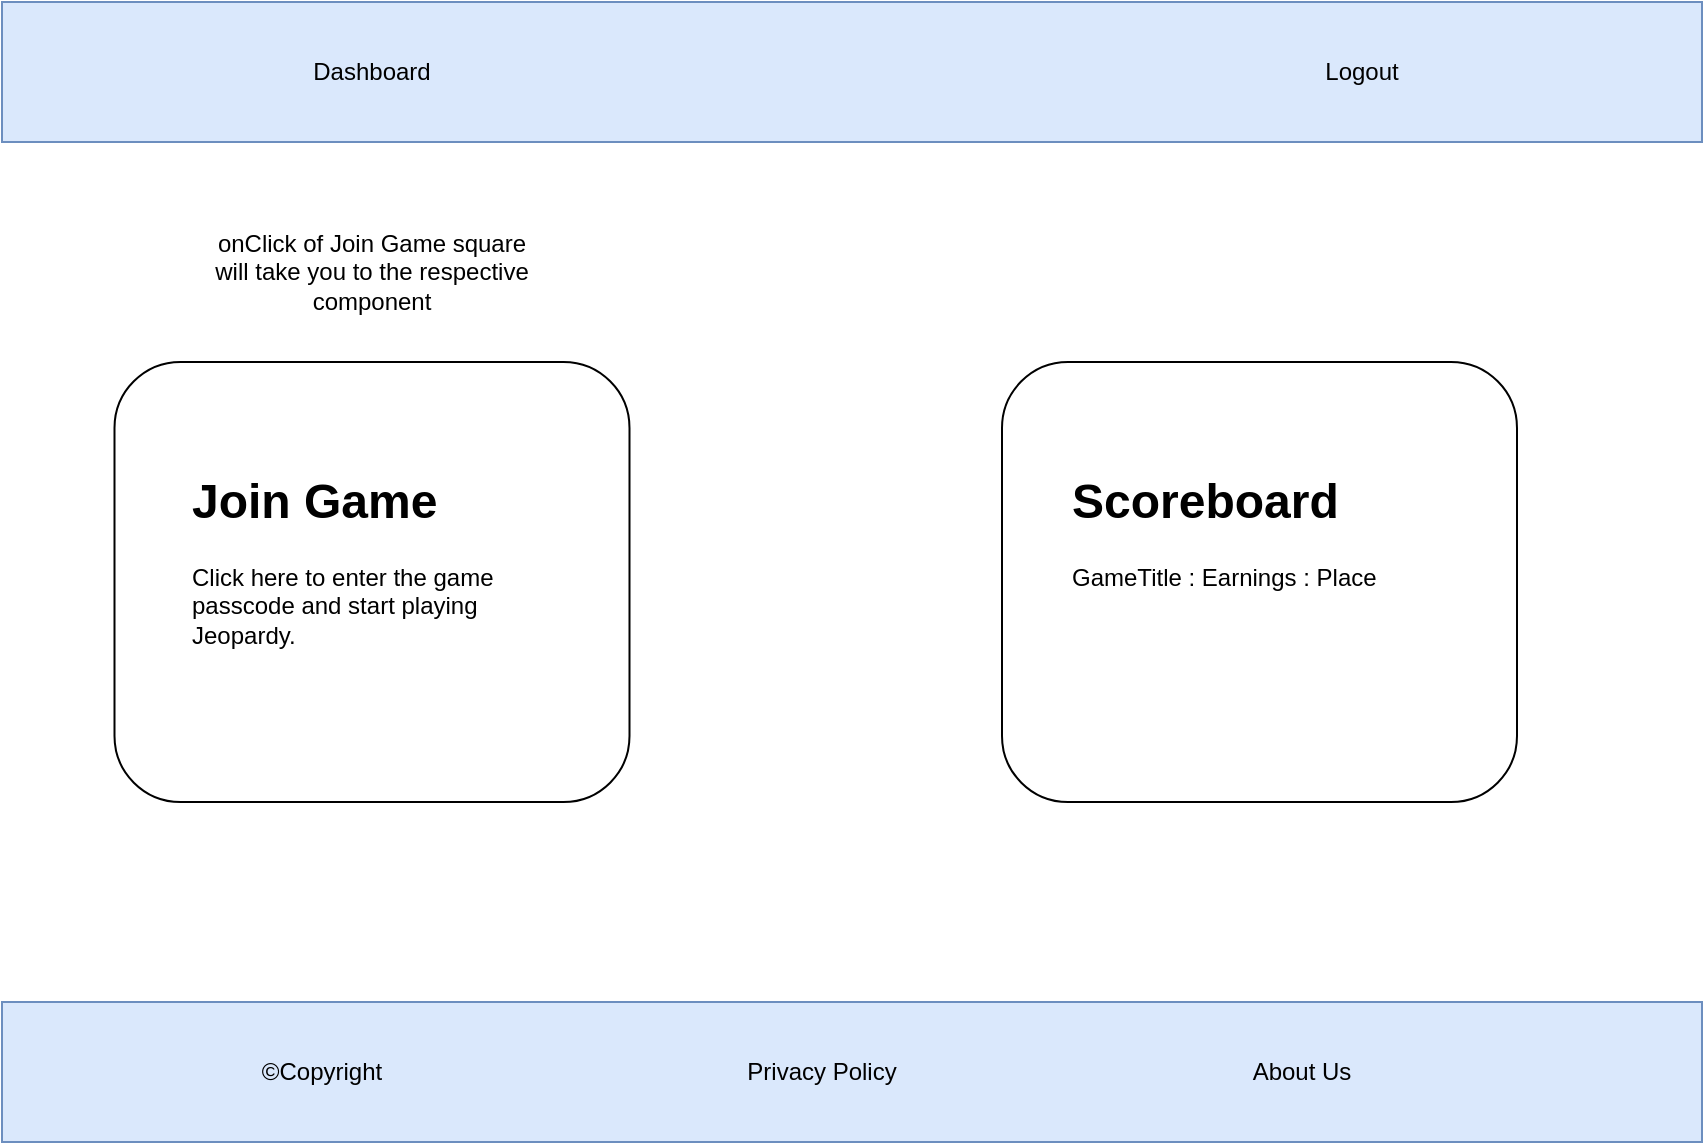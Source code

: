 <mxfile version="20.3.0" type="device"><diagram id="fvQrUP8hThEVy_PcrRIc" name="Page-1"><mxGraphModel dx="862" dy="545" grid="1" gridSize="10" guides="1" tooltips="1" connect="1" arrows="1" fold="1" page="1" pageScale="1" pageWidth="850" pageHeight="1100" math="0" shadow="0"><root><mxCell id="0"/><mxCell id="1" parent="0"/><mxCell id="vDe9gCnrkB2ip9gjzLAA-1" value="" style="rounded=0;whiteSpace=wrap;html=1;fillColor=#dae8fc;strokeColor=#6c8ebf;" vertex="1" parent="1"><mxGeometry width="850" height="70" as="geometry"/></mxCell><mxCell id="vDe9gCnrkB2ip9gjzLAA-2" value="Dashboard" style="text;html=1;strokeColor=none;fillColor=none;align=center;verticalAlign=middle;whiteSpace=wrap;rounded=0;" vertex="1" parent="1"><mxGeometry x="140" y="20" width="90" height="30" as="geometry"/></mxCell><mxCell id="vDe9gCnrkB2ip9gjzLAA-3" value="Logout" style="text;html=1;strokeColor=none;fillColor=none;align=center;verticalAlign=middle;whiteSpace=wrap;rounded=0;" vertex="1" parent="1"><mxGeometry x="650" y="20" width="60" height="30" as="geometry"/></mxCell><mxCell id="vDe9gCnrkB2ip9gjzLAA-6" value="" style="rounded=1;whiteSpace=wrap;html=1;" vertex="1" parent="1"><mxGeometry x="56.25" y="180" width="257.5" height="220" as="geometry"/></mxCell><mxCell id="vDe9gCnrkB2ip9gjzLAA-7" value="" style="rounded=1;whiteSpace=wrap;html=1;" vertex="1" parent="1"><mxGeometry x="500" y="180" width="257.5" height="220" as="geometry"/></mxCell><mxCell id="vDe9gCnrkB2ip9gjzLAA-8" value="&lt;h1&gt;Join Game&lt;/h1&gt;&lt;p&gt;Click here to enter the game passcode and start playing Jeopardy.&lt;/p&gt;" style="text;html=1;strokeColor=none;fillColor=none;spacing=5;spacingTop=-20;whiteSpace=wrap;overflow=hidden;rounded=0;" vertex="1" parent="1"><mxGeometry x="90" y="230" width="190" height="120" as="geometry"/></mxCell><mxCell id="vDe9gCnrkB2ip9gjzLAA-9" value="&lt;h1&gt;Scoreboard&lt;/h1&gt;&lt;p&gt;GameTitle : Earnings : Place&lt;/p&gt;" style="text;html=1;strokeColor=none;fillColor=none;spacing=5;spacingTop=-20;whiteSpace=wrap;overflow=hidden;rounded=0;" vertex="1" parent="1"><mxGeometry x="530" y="230" width="200" height="120" as="geometry"/></mxCell><mxCell id="vDe9gCnrkB2ip9gjzLAA-10" value="onClick of Join Game square will take you to the respective component" style="text;html=1;strokeColor=none;fillColor=none;align=center;verticalAlign=middle;whiteSpace=wrap;rounded=0;" vertex="1" parent="1"><mxGeometry x="100" y="120" width="170" height="30" as="geometry"/></mxCell><mxCell id="vDe9gCnrkB2ip9gjzLAA-12" value="" style="rounded=0;whiteSpace=wrap;html=1;fillColor=#dae8fc;strokeColor=#6c8ebf;" vertex="1" parent="1"><mxGeometry y="500" width="850" height="70" as="geometry"/></mxCell><mxCell id="vDe9gCnrkB2ip9gjzLAA-13" value="About Us" style="text;html=1;strokeColor=none;fillColor=none;align=center;verticalAlign=middle;whiteSpace=wrap;rounded=0;" vertex="1" parent="1"><mxGeometry x="620" y="520" width="60" height="30" as="geometry"/></mxCell><mxCell id="vDe9gCnrkB2ip9gjzLAA-14" value="Privacy Policy" style="text;html=1;strokeColor=none;fillColor=none;align=center;verticalAlign=middle;whiteSpace=wrap;rounded=0;" vertex="1" parent="1"><mxGeometry x="370" y="520" width="80" height="30" as="geometry"/></mxCell><mxCell id="vDe9gCnrkB2ip9gjzLAA-15" value="©Copyright" style="text;html=1;strokeColor=none;fillColor=none;align=center;verticalAlign=middle;whiteSpace=wrap;rounded=0;" vertex="1" parent="1"><mxGeometry x="120" y="520" width="80" height="30" as="geometry"/></mxCell></root></mxGraphModel></diagram></mxfile>